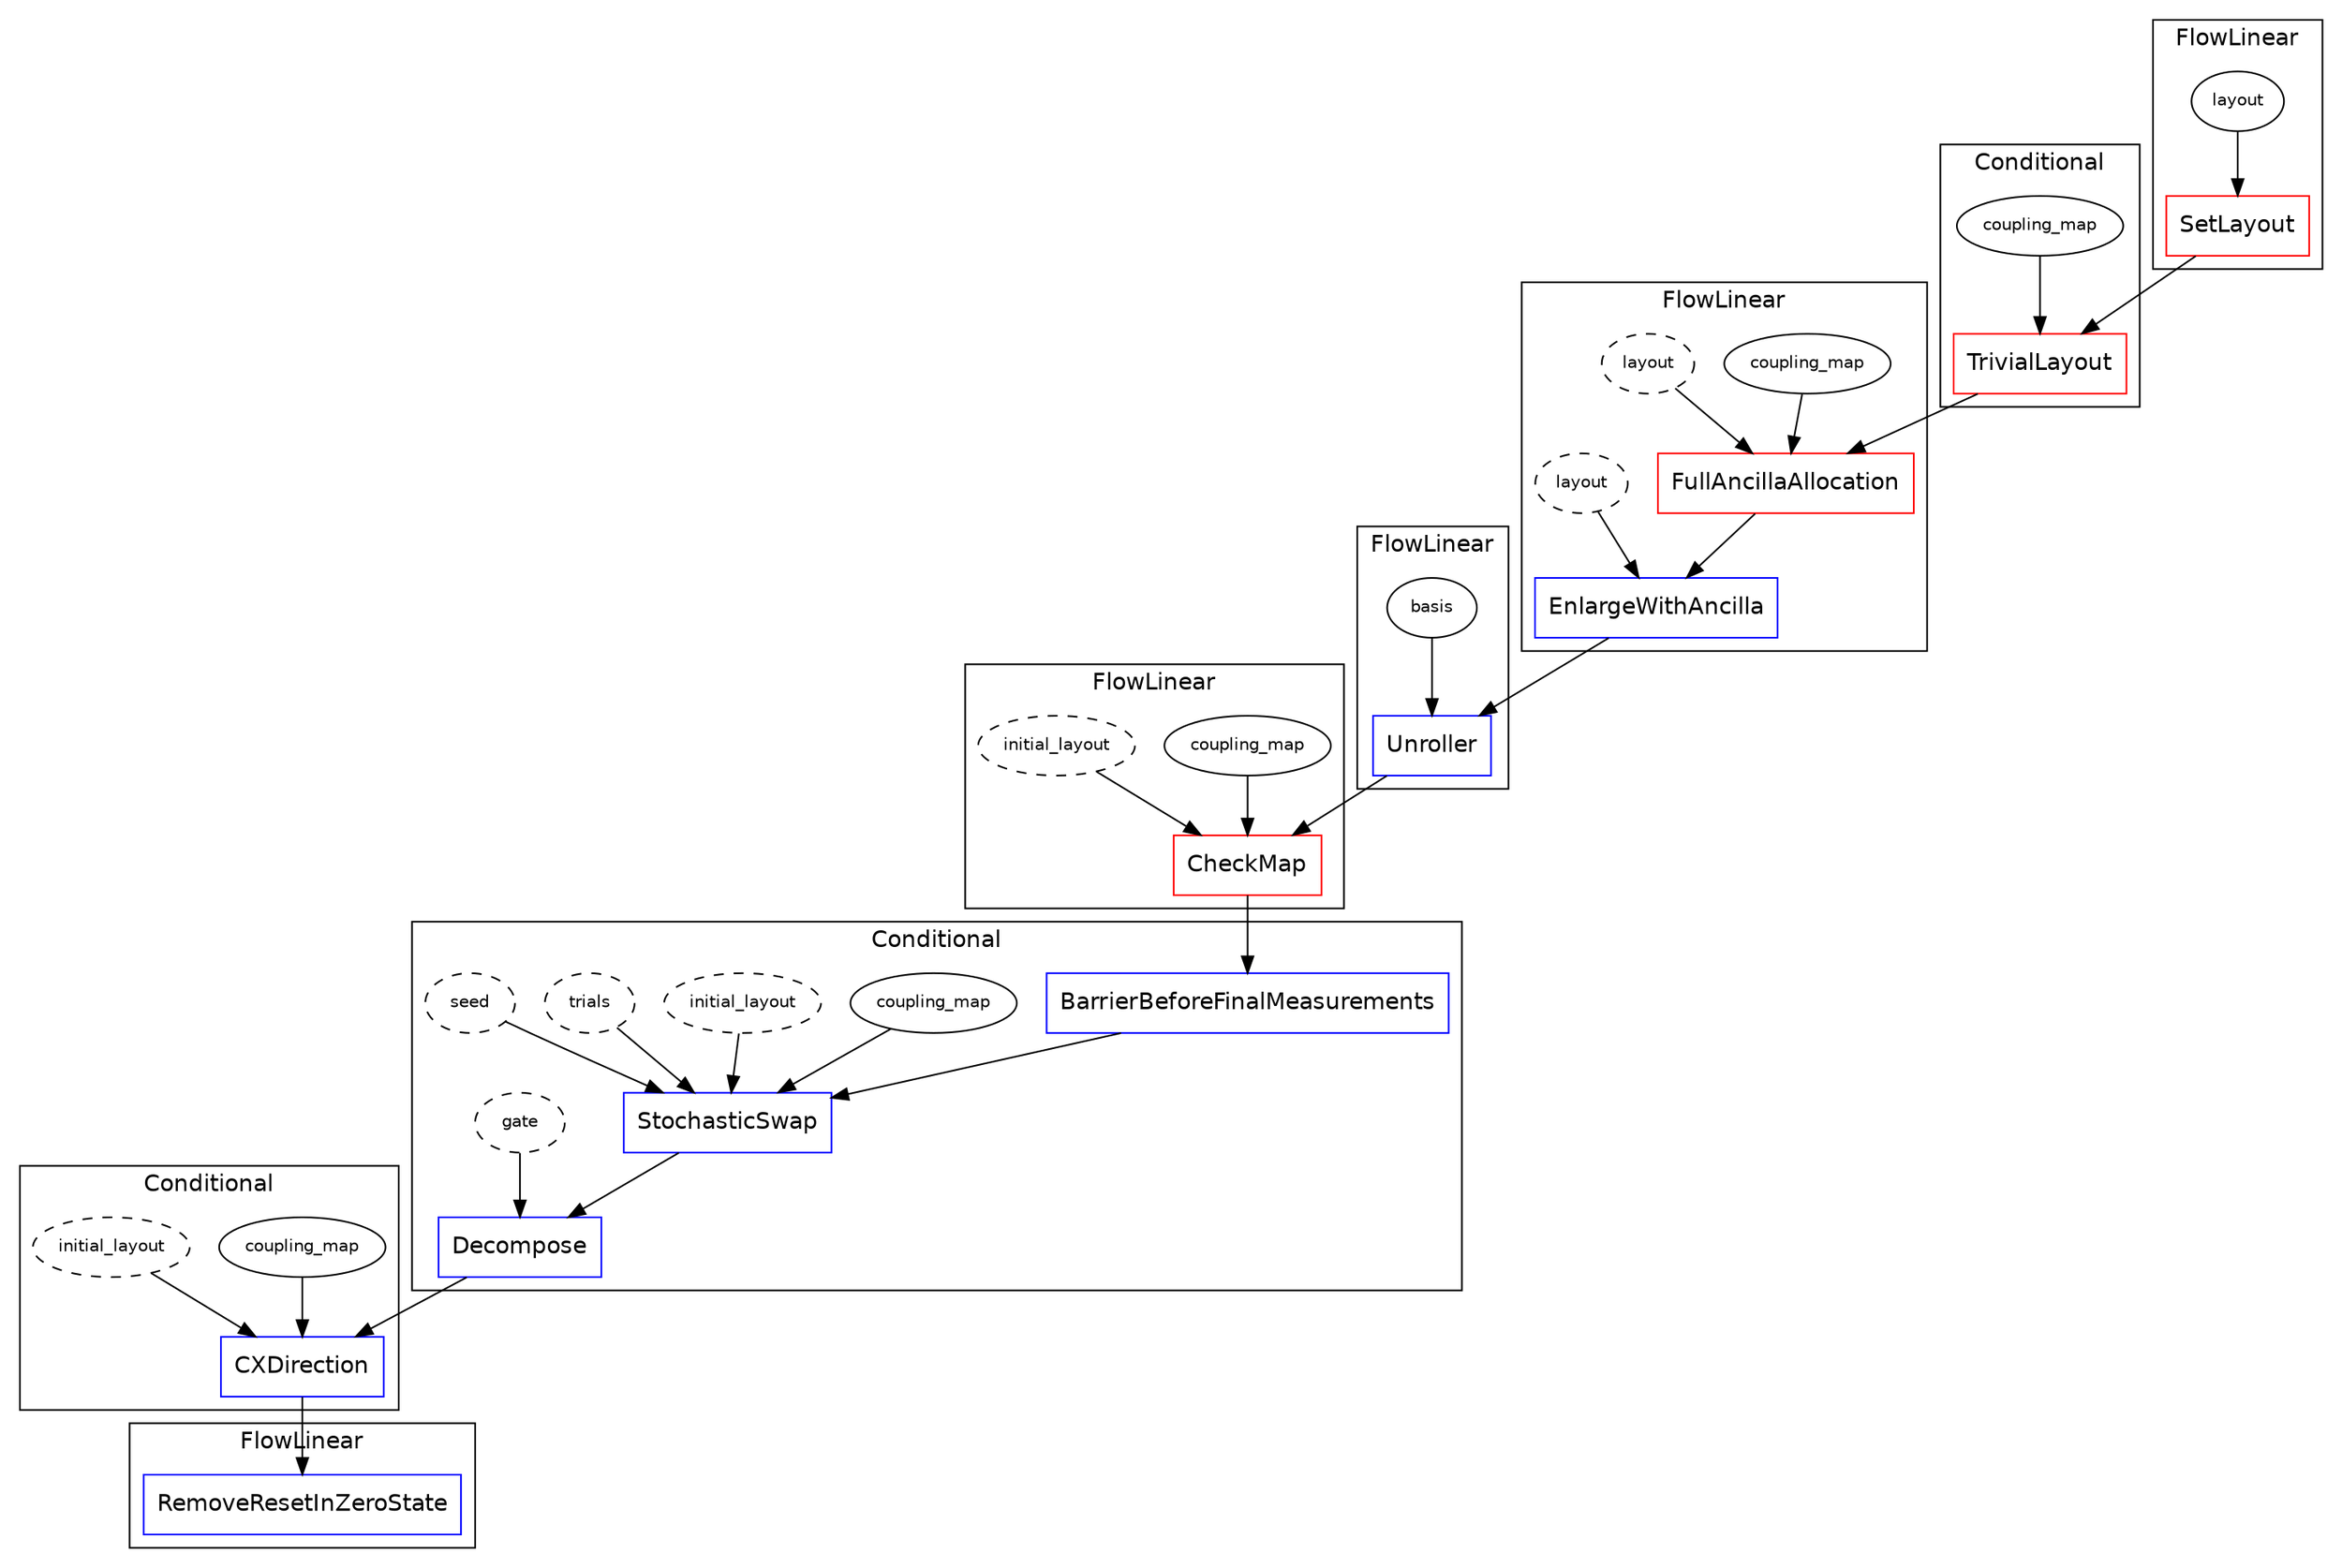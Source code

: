 digraph G {
subgraph cluster_0 {
fontname=helvetica;
label=FlowLinear;
1 [color=red, fontname=helvetica, label=SetLayout, shape=rectangle];
2 [color=black, fontname=helvetica, fontsize=10, label=layout, shape=ellipse, style=solid];
2 -> 1;
}

subgraph cluster_3 {
fontname=helvetica;
label=Conditional;
4 [color=red, fontname=helvetica, label=TrivialLayout, shape=rectangle];
5 [color=black, fontname=helvetica, fontsize=10, label=coupling_map, shape=ellipse, style=solid];
5 -> 4;
1 -> 4;
}

subgraph cluster_6 {
fontname=helvetica;
label=FlowLinear;
7 [color=red, fontname=helvetica, label=FullAncillaAllocation, shape=rectangle];
8 [color=black, fontname=helvetica, fontsize=10, label=coupling_map, shape=ellipse, style=solid];
8 -> 7;
9 [color=black, fontname=helvetica, fontsize=10, label=layout, shape=ellipse, style=dashed];
9 -> 7;
4 -> 7;
10 [color=blue, fontname=helvetica, label=EnlargeWithAncilla, shape=rectangle];
11 [color=black, fontname=helvetica, fontsize=10, label=layout, shape=ellipse, style=dashed];
11 -> 10;
7 -> 10;
}

subgraph cluster_12 {
fontname=helvetica;
label=FlowLinear;
13 [color=blue, fontname=helvetica, label=Unroller, shape=rectangle];
14 [color=black, fontname=helvetica, fontsize=10, label=basis, shape=ellipse, style=solid];
14 -> 13;
10 -> 13;
}

subgraph cluster_15 {
fontname=helvetica;
label=FlowLinear;
16 [color=red, fontname=helvetica, label=CheckMap, shape=rectangle];
17 [color=black, fontname=helvetica, fontsize=10, label=coupling_map, shape=ellipse, style=solid];
17 -> 16;
18 [color=black, fontname=helvetica, fontsize=10, label=initial_layout, shape=ellipse, style=dashed];
18 -> 16;
13 -> 16;
}

subgraph cluster_19 {
fontname=helvetica;
label=Conditional;
20 [color=blue, fontname=helvetica, label=BarrierBeforeFinalMeasurements, shape=rectangle];
16 -> 20;
21 [color=blue, fontname=helvetica, label=StochasticSwap, shape=rectangle];
22 [color=black, fontname=helvetica, fontsize=10, label=coupling_map, shape=ellipse, style=solid];
22 -> 21;
23 [color=black, fontname=helvetica, fontsize=10, label=initial_layout, shape=ellipse, style=dashed];
23 -> 21;
24 [color=black, fontname=helvetica, fontsize=10, label=trials, shape=ellipse, style=dashed];
24 -> 21;
25 [color=black, fontname=helvetica, fontsize=10, label=seed, shape=ellipse, style=dashed];
25 -> 21;
20 -> 21;
26 [color=blue, fontname=helvetica, label=Decompose, shape=rectangle];
27 [color=black, fontname=helvetica, fontsize=10, label=gate, shape=ellipse, style=dashed];
27 -> 26;
21 -> 26;
}

subgraph cluster_28 {
fontname=helvetica;
label=Conditional;
29 [color=blue, fontname=helvetica, label=CXDirection, shape=rectangle];
30 [color=black, fontname=helvetica, fontsize=10, label=coupling_map, shape=ellipse, style=solid];
30 -> 29;
31 [color=black, fontname=helvetica, fontsize=10, label=initial_layout, shape=ellipse, style=dashed];
31 -> 29;
26 -> 29;
}

subgraph cluster_32 {
fontname=helvetica;
label=FlowLinear;
33 [color=blue, fontname=helvetica, label=RemoveResetInZeroState, shape=rectangle];
29 -> 33;
}

}
